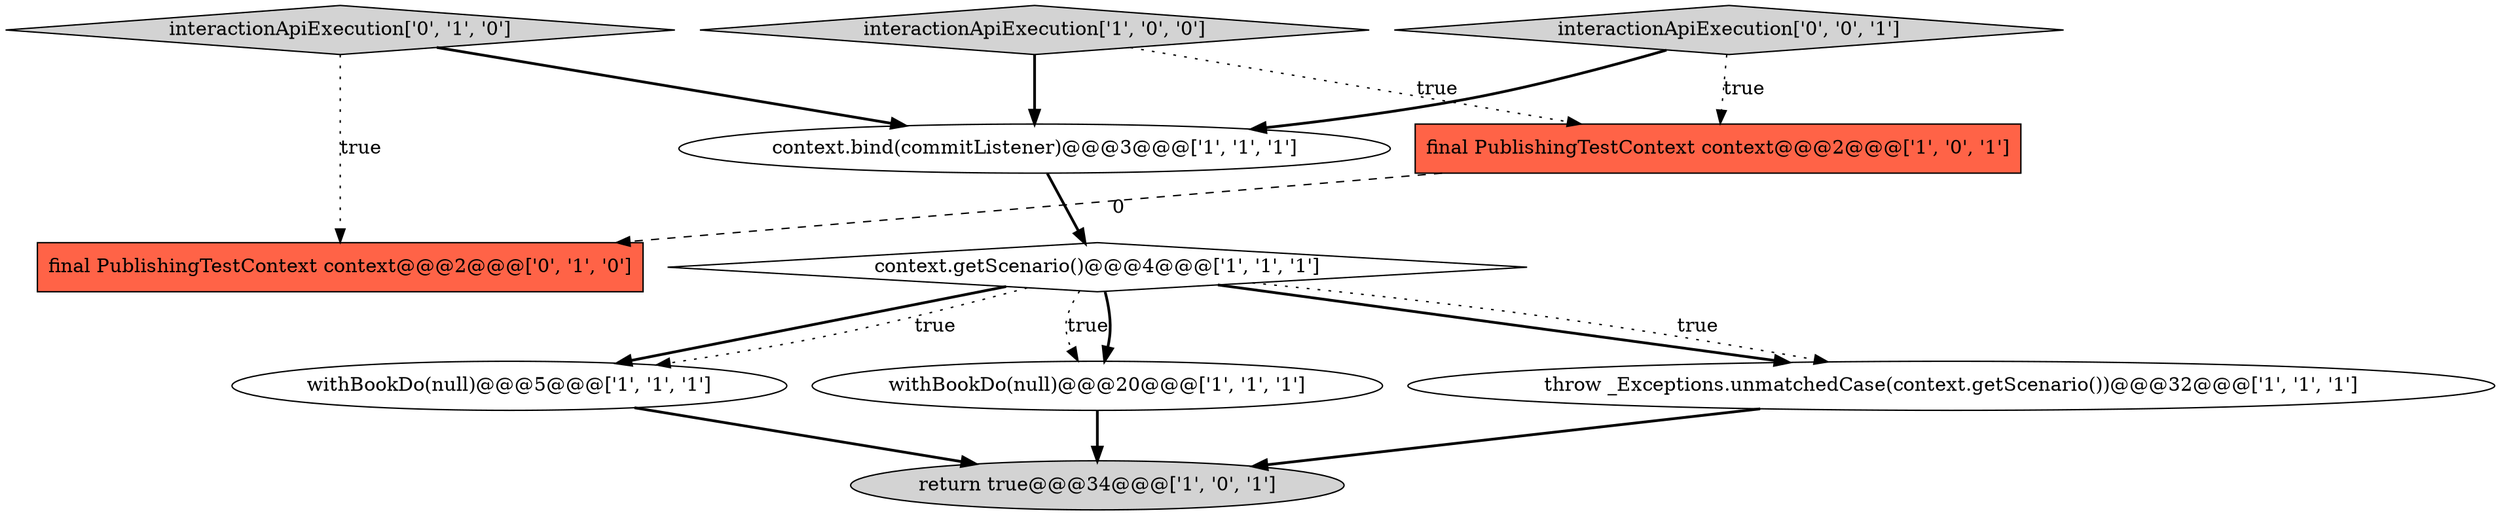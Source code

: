 digraph {
5 [style = filled, label = "interactionApiExecution['1', '0', '0']", fillcolor = lightgray, shape = diamond image = "AAA0AAABBB1BBB"];
10 [style = filled, label = "interactionApiExecution['0', '0', '1']", fillcolor = lightgray, shape = diamond image = "AAA0AAABBB3BBB"];
3 [style = filled, label = "withBookDo(null)@@@5@@@['1', '1', '1']", fillcolor = white, shape = ellipse image = "AAA0AAABBB1BBB"];
0 [style = filled, label = "context.bind(commitListener)@@@3@@@['1', '1', '1']", fillcolor = white, shape = ellipse image = "AAA0AAABBB1BBB"];
6 [style = filled, label = "context.getScenario()@@@4@@@['1', '1', '1']", fillcolor = white, shape = diamond image = "AAA0AAABBB1BBB"];
7 [style = filled, label = "return true@@@34@@@['1', '0', '1']", fillcolor = lightgray, shape = ellipse image = "AAA0AAABBB1BBB"];
8 [style = filled, label = "final PublishingTestContext context@@@2@@@['0', '1', '0']", fillcolor = tomato, shape = box image = "AAA1AAABBB2BBB"];
9 [style = filled, label = "interactionApiExecution['0', '1', '0']", fillcolor = lightgray, shape = diamond image = "AAA0AAABBB2BBB"];
2 [style = filled, label = "withBookDo(null)@@@20@@@['1', '1', '1']", fillcolor = white, shape = ellipse image = "AAA0AAABBB1BBB"];
4 [style = filled, label = "final PublishingTestContext context@@@2@@@['1', '0', '1']", fillcolor = tomato, shape = box image = "AAA0AAABBB1BBB"];
1 [style = filled, label = "throw _Exceptions.unmatchedCase(context.getScenario())@@@32@@@['1', '1', '1']", fillcolor = white, shape = ellipse image = "AAA0AAABBB1BBB"];
6->3 [style = bold, label=""];
6->1 [style = bold, label=""];
5->4 [style = dotted, label="true"];
6->2 [style = dotted, label="true"];
2->7 [style = bold, label=""];
9->8 [style = dotted, label="true"];
9->0 [style = bold, label=""];
6->3 [style = dotted, label="true"];
5->0 [style = bold, label=""];
3->7 [style = bold, label=""];
10->4 [style = dotted, label="true"];
0->6 [style = bold, label=""];
1->7 [style = bold, label=""];
10->0 [style = bold, label=""];
4->8 [style = dashed, label="0"];
6->2 [style = bold, label=""];
6->1 [style = dotted, label="true"];
}
